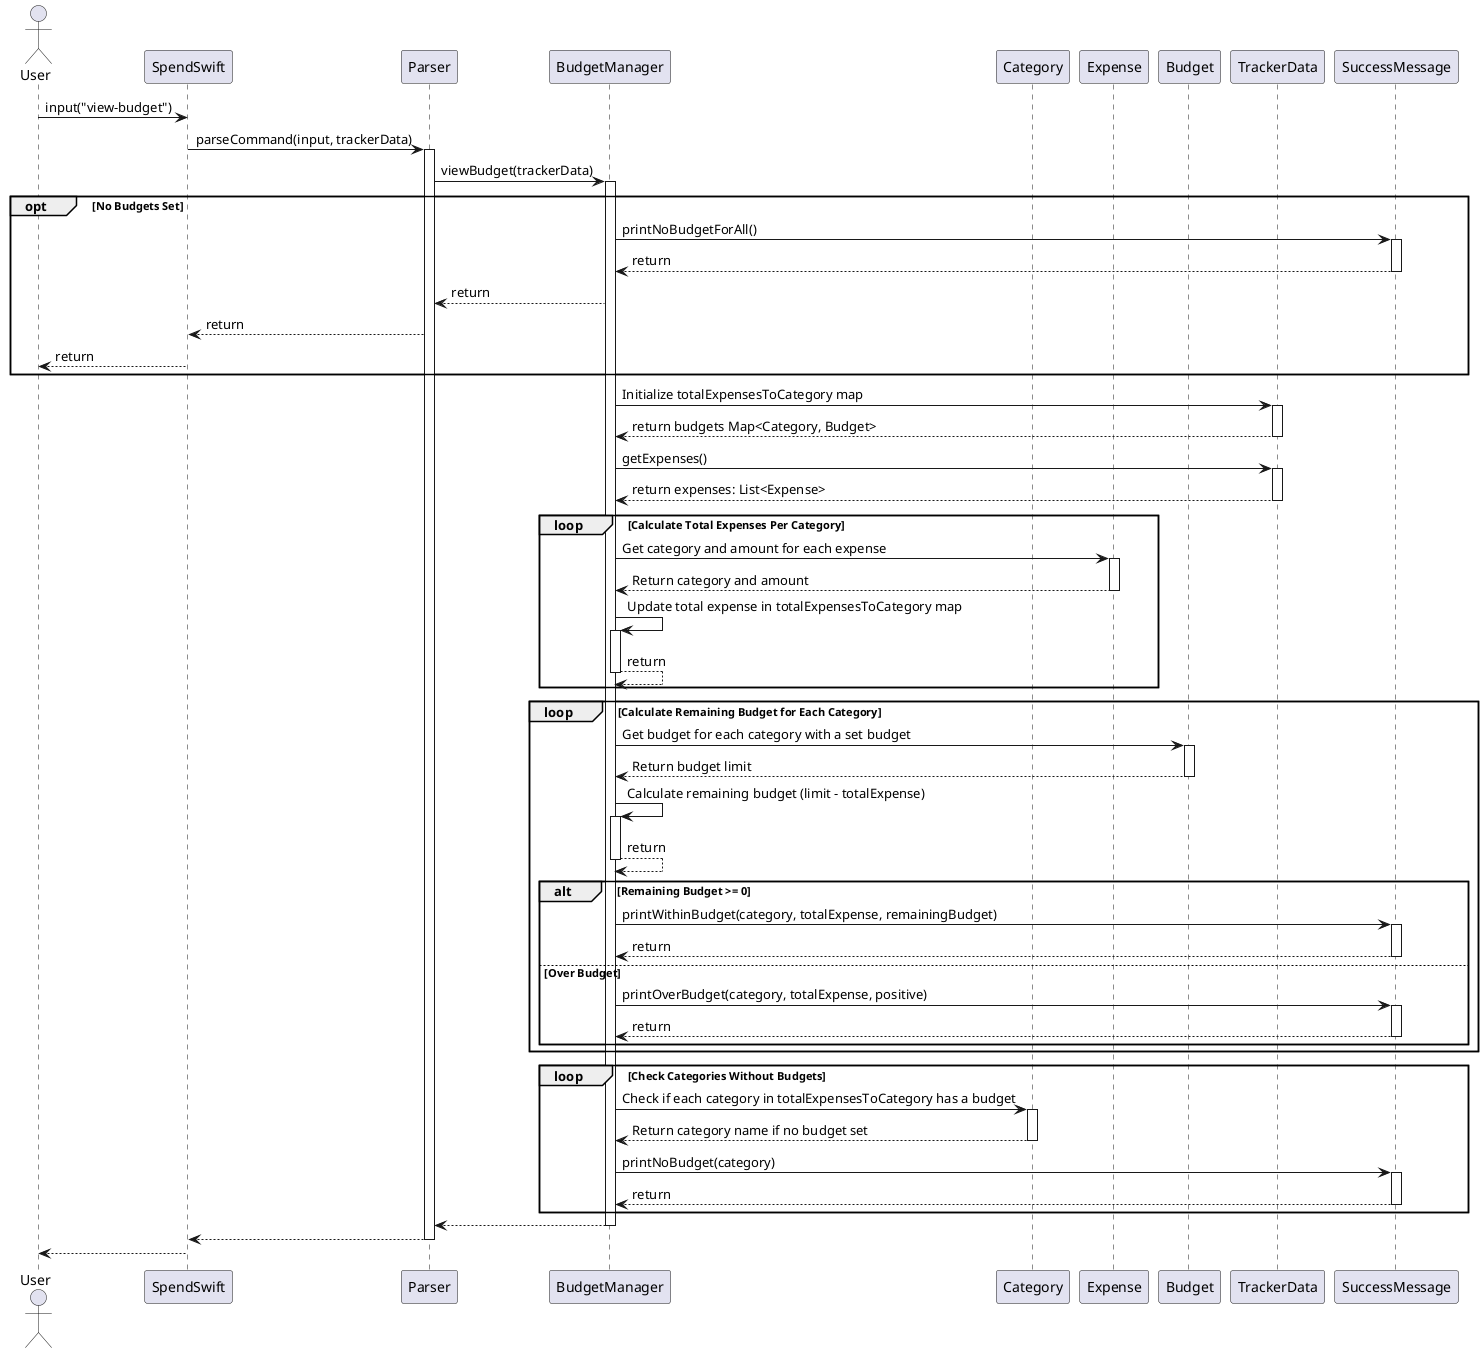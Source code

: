 @startuml

actor User
participant SpendSwift
participant Parser
participant BudgetManager
participant Category
participant Expense
participant Budget
participant TrackerData
participant SuccessMessage

User -> SpendSwift : input("view-budget")
SpendSwift -> Parser : parseCommand(input, trackerData)

activate Parser
Parser -> BudgetManager : viewBudget(trackerData)
activate BudgetManager

opt No Budgets Set
    BudgetManager -> SuccessMessage : printNoBudgetForAll()
    activate SuccessMessage
    SuccessMessage --> BudgetManager : return
    deactivate SuccessMessage
    BudgetManager --> Parser : return
    Parser --> SpendSwift : return
    SpendSwift --> User : return
end

    BudgetManager -> TrackerData : Initialize totalExpensesToCategory map
    activate TrackerData
    TrackerData --> BudgetManager : return budgets Map<Category, Budget>
    deactivate TrackerData

    BudgetManager -> TrackerData : getExpenses()
    activate TrackerData
    TrackerData --> BudgetManager : return expenses: List<Expense>
    deactivate TrackerData

    loop Calculate Total Expenses Per Category
        BudgetManager -> Expense : Get category and amount for each expense
        activate Expense
        Expense --> BudgetManager : Return category and amount
        deactivate Expense

        BudgetManager -> BudgetManager : Update total expense in totalExpensesToCategory map
        activate BudgetManager
            BudgetManager --> BudgetManager : return
        deactivate BudgetManager
    end

    loop Calculate Remaining Budget for Each Category
        BudgetManager -> Budget : Get budget for each category with a set budget
        activate Budget
        Budget --> BudgetManager : Return budget limit
        deactivate Budget

        BudgetManager -> BudgetManager : Calculate remaining budget (limit - totalExpense)
        activate BudgetManager
        BudgetManager --> BudgetManager : return
        deactivate BudgetManager

        alt Remaining Budget >= 0
            BudgetManager -> SuccessMessage : printWithinBudget(category, totalExpense, remainingBudget)
            activate SuccessMessage
            SuccessMessage --> BudgetManager : return
            deactivate SuccessMessage
        else Over Budget
            BudgetManager -> SuccessMessage : printOverBudget(category, totalExpense, positive)
            activate SuccessMessage
            SuccessMessage --> BudgetManager : return
            deactivate SuccessMessage
        end
    end

    loop Check Categories Without Budgets
        BudgetManager -> Category : Check if each category in totalExpensesToCategory has a budget
        activate Category
        Category --> BudgetManager : Return category name if no budget set
        deactivate Category

        BudgetManager -> SuccessMessage : printNoBudget(category)
        activate SuccessMessage
        SuccessMessage --> BudgetManager : return
        deactivate SuccessMessage
    end
BudgetManager --> Parser
deactivate BudgetManager
Parser --> SpendSwift
deactivate Parser
SpendSwift --> User
deactivate SpendSwift
@enduml
